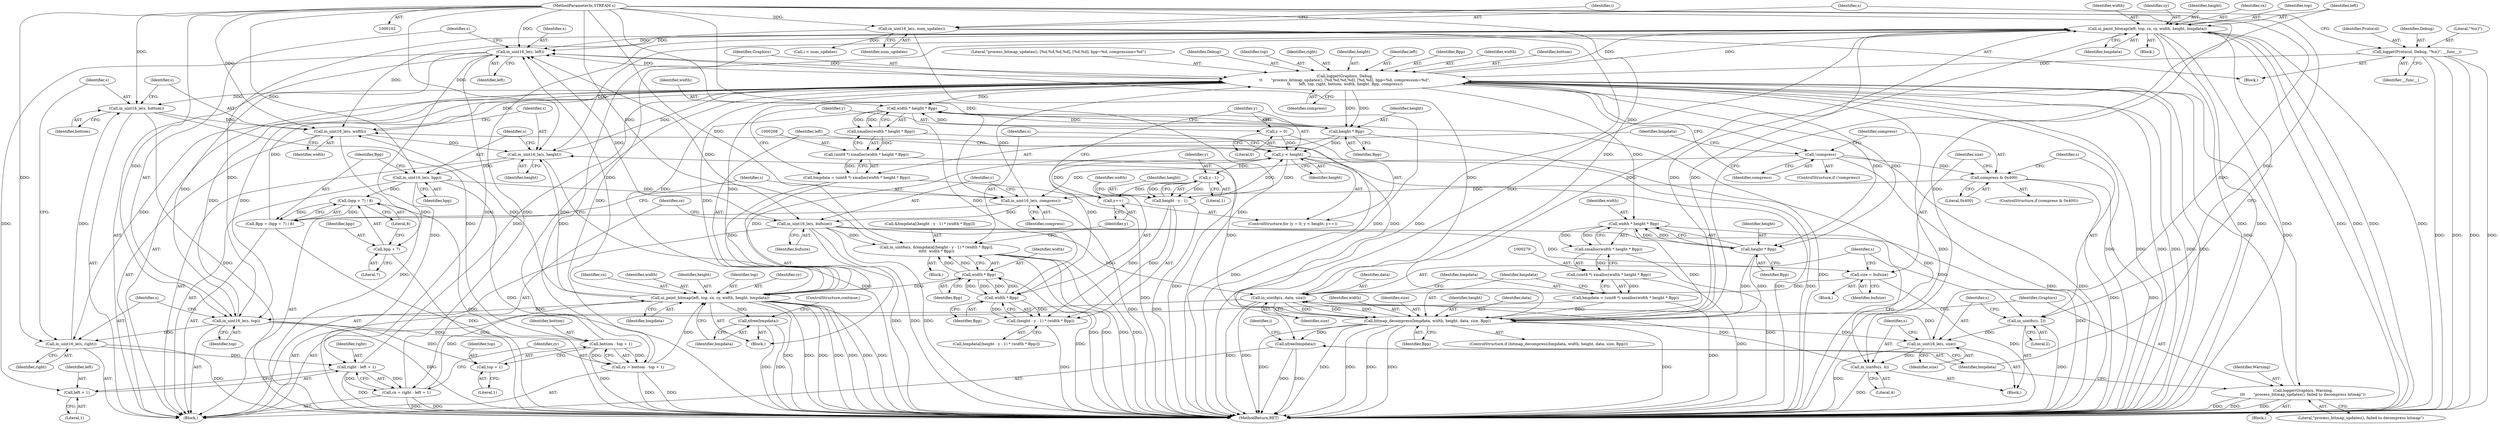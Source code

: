 digraph "1_rdesktop_4dca546d04321a610c1835010b5dad85163b65e1_7@pointer" {
"1000295" [label="(Call,ui_paint_bitmap(left, top, cx, cy, width, height, bmpdata))"];
"1000188" [label="(Call,logger(Graphics, Debug,\n\t\t       \"process_bitmap_updates(), [%d,%d,%d,%d], [%d,%d], bpp=%d, compression=%d\",\n\t\t       left, top, right, bottom, width, height, Bpp, compress))"];
"1000305" [label="(Call,logger(Graphics, Warning,\n\t\t\t       \"process_bitmap_updates(), failed to decompress bitmap\"))"];
"1000122" [label="(Call,logger(Protocol, Debug, \"%s()\", __func__))"];
"1000140" [label="(Call,in_uint16_le(s, left))"];
"1000171" [label="(Call,in_uint16_le(s, bufsize))"];
"1000168" [label="(Call,in_uint16_le(s, compress))"];
"1000158" [label="(Call,in_uint16_le(s, bpp))"];
"1000155" [label="(Call,in_uint16_le(s, height))"];
"1000152" [label="(Call,in_uint16_le(s, width))"];
"1000149" [label="(Call,in_uint16_le(s, bottom))"];
"1000146" [label="(Call,in_uint16_le(s, right))"];
"1000143" [label="(Call,in_uint16_le(s, top))"];
"1000103" [label="(MethodParameterIn,STREAM s)"];
"1000295" [label="(Call,ui_paint_bitmap(left, top, cx, cy, width, height, bmpdata))"];
"1000174" [label="(Call,cx = right - left + 1)"];
"1000176" [label="(Call,right - left + 1)"];
"1000181" [label="(Call,cy = bottom - top + 1)"];
"1000183" [label="(Call,bottom - top + 1)"];
"1000287" [label="(Call,bitmap_decompress(bmpdata, width, height, data, size, Bpp))"];
"1000276" [label="(Call,bmpdata = (uint8 *) xmalloc(width * height * Bpp))"];
"1000278" [label="(Call,(uint8 *) xmalloc(width * height * Bpp))"];
"1000280" [label="(Call,xmalloc(width * height * Bpp))"];
"1000281" [label="(Call,width * height * Bpp)"];
"1000283" [label="(Call,height * Bpp)"];
"1000272" [label="(Call,in_uint8p(s, data, size))"];
"1000269" [label="(Call,in_uint8s(s, 4))"];
"1000266" [label="(Call,in_uint16_le(s, size))"];
"1000263" [label="(Call,in_uint8s(s, 2))"];
"1000258" [label="(Call,size = bufsize)"];
"1000242" [label="(Call,ui_paint_bitmap(left, top, cx, cy, width, height, bmpdata))"];
"1000239" [label="(Call,width * Bpp)"];
"1000236" [label="(Call,width * Bpp)"];
"1000210" [label="(Call,width * height * Bpp)"];
"1000212" [label="(Call,height * Bpp)"];
"1000219" [label="(Call,y < height)"];
"1000222" [label="(Call,y++)"];
"1000233" [label="(Call,y - 1)"];
"1000216" [label="(Call,y = 0)"];
"1000231" [label="(Call,height - y - 1)"];
"1000205" [label="(Call,bmpdata = (uint8 *) xmalloc(width * height * Bpp))"];
"1000207" [label="(Call,(uint8 *) xmalloc(width * height * Bpp))"];
"1000209" [label="(Call,xmalloc(width * height * Bpp))"];
"1000254" [label="(Call,compress & 0x400)"];
"1000201" [label="(Call,!compress)"];
"1000225" [label="(Call,in_uint8a(s, &bmpdata[(height - y - 1) * (width * Bpp)],\n\t\t\t\t\t  width * Bpp))"];
"1000127" [label="(Call,in_uint16_le(s, num_updates))"];
"1000161" [label="(Call,Bpp = (bpp + 7) / 8)"];
"1000163" [label="(Call,(bpp + 7) / 8)"];
"1000309" [label="(Call,xfree(bmpdata))"];
"1000250" [label="(Call,xfree(bmpdata))"];
"1000230" [label="(Call,(height - y - 1) * (width * Bpp))"];
"1000164" [label="(Call,bpp + 7)"];
"1000185" [label="(Call,top + 1)"];
"1000178" [label="(Call,left + 1)"];
"1000205" [label="(Call,bmpdata = (uint8 *) xmalloc(width * height * Bpp))"];
"1000142" [label="(Identifier,left)"];
"1000287" [label="(Call,bitmap_decompress(bmpdata, width, height, data, size, Bpp))"];
"1000148" [label="(Identifier,right)"];
"1000195" [label="(Identifier,bottom)"];
"1000227" [label="(Call,&bmpdata[(height - y - 1) * (width * Bpp)])"];
"1000217" [label="(Identifier,y)"];
"1000185" [label="(Call,top + 1)"];
"1000155" [label="(Call,in_uint16_le(s, height))"];
"1000169" [label="(Identifier,s)"];
"1000294" [label="(Block,)"];
"1000293" [label="(Identifier,Bpp)"];
"1000218" [label="(Literal,0)"];
"1000307" [label="(Identifier,Warning)"];
"1000152" [label="(Call,in_uint16_le(s, width))"];
"1000259" [label="(Identifier,size)"];
"1000284" [label="(Identifier,height)"];
"1000219" [label="(Call,y < height)"];
"1000161" [label="(Call,Bpp = (bpp + 7) / 8)"];
"1000240" [label="(Identifier,width)"];
"1000186" [label="(Identifier,top)"];
"1000177" [label="(Identifier,right)"];
"1000276" [label="(Call,bmpdata = (uint8 *) xmalloc(width * height * Bpp))"];
"1000305" [label="(Call,logger(Graphics, Warning,\n\t\t\t       \"process_bitmap_updates(), failed to decompress bitmap\"))"];
"1000281" [label="(Call,width * height * Bpp)"];
"1000295" [label="(Call,ui_paint_bitmap(left, top, cx, cy, width, height, bmpdata))"];
"1000272" [label="(Call,in_uint8p(s, data, size))"];
"1000290" [label="(Identifier,height)"];
"1000248" [label="(Identifier,height)"];
"1000207" [label="(Call,(uint8 *) xmalloc(width * height * Bpp))"];
"1000291" [label="(Identifier,data)"];
"1000273" [label="(Identifier,s)"];
"1000191" [label="(Literal,\"process_bitmap_updates(), [%d,%d,%d,%d], [%d,%d], bpp=%d, compression=%d\")"];
"1000103" [label="(MethodParameterIn,STREAM s)"];
"1000124" [label="(Identifier,Debug)"];
"1000147" [label="(Identifier,s)"];
"1000167" [label="(Literal,8)"];
"1000157" [label="(Identifier,height)"];
"1000251" [label="(Identifier,bmpdata)"];
"1000172" [label="(Identifier,s)"];
"1000300" [label="(Identifier,width)"];
"1000154" [label="(Identifier,width)"];
"1000190" [label="(Identifier,Debug)"];
"1000254" [label="(Call,compress & 0x400)"];
"1000193" [label="(Identifier,top)"];
"1000176" [label="(Call,right - left + 1)"];
"1000182" [label="(Identifier,cy)"];
"1000203" [label="(Block,)"];
"1000253" [label="(ControlStructure,if (compress & 0x400))"];
"1000296" [label="(Identifier,left)"];
"1000236" [label="(Call,width * Bpp)"];
"1000211" [label="(Identifier,width)"];
"1000139" [label="(Block,)"];
"1000171" [label="(Call,in_uint16_le(s, bufsize))"];
"1000225" [label="(Call,in_uint8a(s, &bmpdata[(height - y - 1) * (width * Bpp)],\n\t\t\t\t\t  width * Bpp))"];
"1000162" [label="(Identifier,Bpp)"];
"1000187" [label="(Literal,1)"];
"1000200" [label="(ControlStructure,if (!compress))"];
"1000299" [label="(Identifier,cy)"];
"1000267" [label="(Identifier,s)"];
"1000285" [label="(Identifier,Bpp)"];
"1000104" [label="(Block,)"];
"1000288" [label="(Identifier,bmpdata)"];
"1000153" [label="(Identifier,s)"];
"1000250" [label="(Call,xfree(bmpdata))"];
"1000150" [label="(Identifier,s)"];
"1000160" [label="(Identifier,bpp)"];
"1000164" [label="(Call,bpp + 7)"];
"1000232" [label="(Identifier,height)"];
"1000238" [label="(Identifier,Bpp)"];
"1000222" [label="(Call,y++)"];
"1000221" [label="(Identifier,height)"];
"1000165" [label="(Identifier,bpp)"];
"1000199" [label="(Identifier,compress)"];
"1000146" [label="(Call,in_uint16_le(s, right))"];
"1000255" [label="(Identifier,compress)"];
"1000194" [label="(Identifier,right)"];
"1000129" [label="(Identifier,num_updates)"];
"1000188" [label="(Call,logger(Graphics, Debug,\n\t\t       \"process_bitmap_updates(), [%d,%d,%d,%d], [%d,%d], bpp=%d, compression=%d\",\n\t\t       left, top, right, bottom, width, height, Bpp, compress))"];
"1000197" [label="(Identifier,height)"];
"1000168" [label="(Call,in_uint16_le(s, compress))"];
"1000128" [label="(Identifier,s)"];
"1000268" [label="(Identifier,size)"];
"1000306" [label="(Identifier,Graphics)"];
"1000274" [label="(Identifier,data)"];
"1000280" [label="(Call,xmalloc(width * height * Bpp))"];
"1000234" [label="(Identifier,y)"];
"1000249" [label="(Identifier,bmpdata)"];
"1000122" [label="(Call,logger(Protocol, Debug, \"%s()\", __func__))"];
"1000301" [label="(Identifier,height)"];
"1000298" [label="(Identifier,cx)"];
"1000226" [label="(Identifier,s)"];
"1000170" [label="(Identifier,compress)"];
"1000233" [label="(Call,y - 1)"];
"1000206" [label="(Identifier,bmpdata)"];
"1000237" [label="(Identifier,width)"];
"1000159" [label="(Identifier,s)"];
"1000277" [label="(Identifier,bmpdata)"];
"1000192" [label="(Identifier,left)"];
"1000140" [label="(Call,in_uint16_le(s, left))"];
"1000241" [label="(Identifier,Bpp)"];
"1000257" [label="(Block,)"];
"1000209" [label="(Call,xmalloc(width * height * Bpp))"];
"1000145" [label="(Identifier,top)"];
"1000265" [label="(Literal,2)"];
"1000235" [label="(Literal,1)"];
"1000252" [label="(ControlStructure,continue;)"];
"1000181" [label="(Call,cy = bottom - top + 1)"];
"1000262" [label="(Block,)"];
"1000180" [label="(Literal,1)"];
"1000244" [label="(Identifier,top)"];
"1000125" [label="(Literal,\"%s()\")"];
"1000243" [label="(Identifier,left)"];
"1000173" [label="(Identifier,bufsize)"];
"1000127" [label="(Call,in_uint16_le(s, num_updates))"];
"1000215" [label="(ControlStructure,for (y = 0; y < height; y++))"];
"1000198" [label="(Identifier,Bpp)"];
"1000231" [label="(Call,height - y - 1)"];
"1000286" [label="(ControlStructure,if (bitmap_decompress(bmpdata, width, height, data, size, Bpp)))"];
"1000230" [label="(Call,(height - y - 1) * (width * Bpp))"];
"1000158" [label="(Call,in_uint16_le(s, bpp))"];
"1000210" [label="(Call,width * height * Bpp)"];
"1000297" [label="(Identifier,top)"];
"1000126" [label="(Identifier,__func__)"];
"1000214" [label="(Identifier,Bpp)"];
"1000282" [label="(Identifier,width)"];
"1000201" [label="(Call,!compress)"];
"1000220" [label="(Identifier,y)"];
"1000189" [label="(Identifier,Graphics)"];
"1000269" [label="(Call,in_uint8s(s, 4))"];
"1000260" [label="(Identifier,bufsize)"];
"1000228" [label="(Call,bmpdata[(height - y - 1) * (width * Bpp)])"];
"1000246" [label="(Identifier,cy)"];
"1000138" [label="(Identifier,i)"];
"1000309" [label="(Call,xfree(bmpdata))"];
"1000245" [label="(Identifier,cx)"];
"1000175" [label="(Identifier,cx)"];
"1000275" [label="(Identifier,size)"];
"1000149" [label="(Call,in_uint16_le(s, bottom))"];
"1000163" [label="(Call,(bpp + 7) / 8)"];
"1000278" [label="(Call,(uint8 *) xmalloc(width * height * Bpp))"];
"1000196" [label="(Identifier,width)"];
"1000256" [label="(Literal,0x400)"];
"1000302" [label="(Identifier,bmpdata)"];
"1000216" [label="(Call,y = 0)"];
"1000179" [label="(Identifier,left)"];
"1000271" [label="(Literal,4)"];
"1000224" [label="(Block,)"];
"1000174" [label="(Call,cx = right - left + 1)"];
"1000311" [label="(MethodReturn,RET)"];
"1000166" [label="(Literal,7)"];
"1000270" [label="(Identifier,s)"];
"1000202" [label="(Identifier,compress)"];
"1000239" [label="(Call,width * Bpp)"];
"1000178" [label="(Call,left + 1)"];
"1000213" [label="(Identifier,height)"];
"1000308" [label="(Literal,\"process_bitmap_updates(), failed to decompress bitmap\")"];
"1000151" [label="(Identifier,bottom)"];
"1000242" [label="(Call,ui_paint_bitmap(left, top, cx, cy, width, height, bmpdata))"];
"1000144" [label="(Identifier,s)"];
"1000143" [label="(Call,in_uint16_le(s, top))"];
"1000289" [label="(Identifier,width)"];
"1000264" [label="(Identifier,s)"];
"1000258" [label="(Call,size = bufsize)"];
"1000132" [label="(Identifier,i)"];
"1000212" [label="(Call,height * Bpp)"];
"1000292" [label="(Identifier,size)"];
"1000141" [label="(Identifier,s)"];
"1000310" [label="(Identifier,bmpdata)"];
"1000156" [label="(Identifier,s)"];
"1000304" [label="(Block,)"];
"1000247" [label="(Identifier,width)"];
"1000283" [label="(Call,height * Bpp)"];
"1000266" [label="(Call,in_uint16_le(s, size))"];
"1000123" [label="(Identifier,Protocol)"];
"1000263" [label="(Call,in_uint8s(s, 2))"];
"1000184" [label="(Identifier,bottom)"];
"1000223" [label="(Identifier,y)"];
"1000183" [label="(Call,bottom - top + 1)"];
"1000134" [label="(Call,i < num_updates)"];
"1000295" -> "1000294"  [label="AST: "];
"1000295" -> "1000302"  [label="CFG: "];
"1000296" -> "1000295"  [label="AST: "];
"1000297" -> "1000295"  [label="AST: "];
"1000298" -> "1000295"  [label="AST: "];
"1000299" -> "1000295"  [label="AST: "];
"1000300" -> "1000295"  [label="AST: "];
"1000301" -> "1000295"  [label="AST: "];
"1000302" -> "1000295"  [label="AST: "];
"1000310" -> "1000295"  [label="CFG: "];
"1000295" -> "1000311"  [label="DDG: "];
"1000295" -> "1000311"  [label="DDG: "];
"1000295" -> "1000311"  [label="DDG: "];
"1000295" -> "1000311"  [label="DDG: "];
"1000295" -> "1000311"  [label="DDG: "];
"1000295" -> "1000311"  [label="DDG: "];
"1000295" -> "1000311"  [label="DDG: "];
"1000295" -> "1000140"  [label="DDG: "];
"1000295" -> "1000143"  [label="DDG: "];
"1000295" -> "1000152"  [label="DDG: "];
"1000295" -> "1000155"  [label="DDG: "];
"1000188" -> "1000295"  [label="DDG: "];
"1000188" -> "1000295"  [label="DDG: "];
"1000174" -> "1000295"  [label="DDG: "];
"1000181" -> "1000295"  [label="DDG: "];
"1000287" -> "1000295"  [label="DDG: "];
"1000287" -> "1000295"  [label="DDG: "];
"1000287" -> "1000295"  [label="DDG: "];
"1000295" -> "1000309"  [label="DDG: "];
"1000188" -> "1000139"  [label="AST: "];
"1000188" -> "1000199"  [label="CFG: "];
"1000189" -> "1000188"  [label="AST: "];
"1000190" -> "1000188"  [label="AST: "];
"1000191" -> "1000188"  [label="AST: "];
"1000192" -> "1000188"  [label="AST: "];
"1000193" -> "1000188"  [label="AST: "];
"1000194" -> "1000188"  [label="AST: "];
"1000195" -> "1000188"  [label="AST: "];
"1000196" -> "1000188"  [label="AST: "];
"1000197" -> "1000188"  [label="AST: "];
"1000198" -> "1000188"  [label="AST: "];
"1000199" -> "1000188"  [label="AST: "];
"1000202" -> "1000188"  [label="CFG: "];
"1000188" -> "1000311"  [label="DDG: "];
"1000188" -> "1000311"  [label="DDG: "];
"1000188" -> "1000311"  [label="DDG: "];
"1000188" -> "1000311"  [label="DDG: "];
"1000188" -> "1000311"  [label="DDG: "];
"1000188" -> "1000311"  [label="DDG: "];
"1000188" -> "1000311"  [label="DDG: "];
"1000188" -> "1000140"  [label="DDG: "];
"1000188" -> "1000143"  [label="DDG: "];
"1000188" -> "1000146"  [label="DDG: "];
"1000188" -> "1000149"  [label="DDG: "];
"1000305" -> "1000188"  [label="DDG: "];
"1000122" -> "1000188"  [label="DDG: "];
"1000140" -> "1000188"  [label="DDG: "];
"1000143" -> "1000188"  [label="DDG: "];
"1000176" -> "1000188"  [label="DDG: "];
"1000183" -> "1000188"  [label="DDG: "];
"1000152" -> "1000188"  [label="DDG: "];
"1000155" -> "1000188"  [label="DDG: "];
"1000161" -> "1000188"  [label="DDG: "];
"1000168" -> "1000188"  [label="DDG: "];
"1000188" -> "1000201"  [label="DDG: "];
"1000188" -> "1000210"  [label="DDG: "];
"1000188" -> "1000212"  [label="DDG: "];
"1000188" -> "1000212"  [label="DDG: "];
"1000188" -> "1000242"  [label="DDG: "];
"1000188" -> "1000242"  [label="DDG: "];
"1000188" -> "1000281"  [label="DDG: "];
"1000188" -> "1000283"  [label="DDG: "];
"1000188" -> "1000283"  [label="DDG: "];
"1000188" -> "1000305"  [label="DDG: "];
"1000305" -> "1000304"  [label="AST: "];
"1000305" -> "1000308"  [label="CFG: "];
"1000306" -> "1000305"  [label="AST: "];
"1000307" -> "1000305"  [label="AST: "];
"1000308" -> "1000305"  [label="AST: "];
"1000310" -> "1000305"  [label="CFG: "];
"1000305" -> "1000311"  [label="DDG: "];
"1000305" -> "1000311"  [label="DDG: "];
"1000305" -> "1000311"  [label="DDG: "];
"1000122" -> "1000104"  [label="AST: "];
"1000122" -> "1000126"  [label="CFG: "];
"1000123" -> "1000122"  [label="AST: "];
"1000124" -> "1000122"  [label="AST: "];
"1000125" -> "1000122"  [label="AST: "];
"1000126" -> "1000122"  [label="AST: "];
"1000128" -> "1000122"  [label="CFG: "];
"1000122" -> "1000311"  [label="DDG: "];
"1000122" -> "1000311"  [label="DDG: "];
"1000122" -> "1000311"  [label="DDG: "];
"1000122" -> "1000311"  [label="DDG: "];
"1000140" -> "1000139"  [label="AST: "];
"1000140" -> "1000142"  [label="CFG: "];
"1000141" -> "1000140"  [label="AST: "];
"1000142" -> "1000140"  [label="AST: "];
"1000144" -> "1000140"  [label="CFG: "];
"1000140" -> "1000311"  [label="DDG: "];
"1000171" -> "1000140"  [label="DDG: "];
"1000225" -> "1000140"  [label="DDG: "];
"1000272" -> "1000140"  [label="DDG: "];
"1000127" -> "1000140"  [label="DDG: "];
"1000103" -> "1000140"  [label="DDG: "];
"1000242" -> "1000140"  [label="DDG: "];
"1000140" -> "1000143"  [label="DDG: "];
"1000140" -> "1000176"  [label="DDG: "];
"1000140" -> "1000178"  [label="DDG: "];
"1000171" -> "1000139"  [label="AST: "];
"1000171" -> "1000173"  [label="CFG: "];
"1000172" -> "1000171"  [label="AST: "];
"1000173" -> "1000171"  [label="AST: "];
"1000175" -> "1000171"  [label="CFG: "];
"1000171" -> "1000311"  [label="DDG: "];
"1000171" -> "1000311"  [label="DDG: "];
"1000171" -> "1000311"  [label="DDG: "];
"1000168" -> "1000171"  [label="DDG: "];
"1000103" -> "1000171"  [label="DDG: "];
"1000171" -> "1000225"  [label="DDG: "];
"1000171" -> "1000258"  [label="DDG: "];
"1000171" -> "1000263"  [label="DDG: "];
"1000171" -> "1000272"  [label="DDG: "];
"1000168" -> "1000139"  [label="AST: "];
"1000168" -> "1000170"  [label="CFG: "];
"1000169" -> "1000168"  [label="AST: "];
"1000170" -> "1000168"  [label="AST: "];
"1000172" -> "1000168"  [label="CFG: "];
"1000168" -> "1000311"  [label="DDG: "];
"1000158" -> "1000168"  [label="DDG: "];
"1000103" -> "1000168"  [label="DDG: "];
"1000254" -> "1000168"  [label="DDG: "];
"1000201" -> "1000168"  [label="DDG: "];
"1000158" -> "1000139"  [label="AST: "];
"1000158" -> "1000160"  [label="CFG: "];
"1000159" -> "1000158"  [label="AST: "];
"1000160" -> "1000158"  [label="AST: "];
"1000162" -> "1000158"  [label="CFG: "];
"1000158" -> "1000311"  [label="DDG: "];
"1000155" -> "1000158"  [label="DDG: "];
"1000103" -> "1000158"  [label="DDG: "];
"1000158" -> "1000163"  [label="DDG: "];
"1000158" -> "1000164"  [label="DDG: "];
"1000155" -> "1000139"  [label="AST: "];
"1000155" -> "1000157"  [label="CFG: "];
"1000156" -> "1000155"  [label="AST: "];
"1000157" -> "1000155"  [label="AST: "];
"1000159" -> "1000155"  [label="CFG: "];
"1000155" -> "1000311"  [label="DDG: "];
"1000152" -> "1000155"  [label="DDG: "];
"1000103" -> "1000155"  [label="DDG: "];
"1000242" -> "1000155"  [label="DDG: "];
"1000287" -> "1000155"  [label="DDG: "];
"1000152" -> "1000139"  [label="AST: "];
"1000152" -> "1000154"  [label="CFG: "];
"1000153" -> "1000152"  [label="AST: "];
"1000154" -> "1000152"  [label="AST: "];
"1000156" -> "1000152"  [label="CFG: "];
"1000152" -> "1000311"  [label="DDG: "];
"1000149" -> "1000152"  [label="DDG: "];
"1000103" -> "1000152"  [label="DDG: "];
"1000287" -> "1000152"  [label="DDG: "];
"1000242" -> "1000152"  [label="DDG: "];
"1000149" -> "1000139"  [label="AST: "];
"1000149" -> "1000151"  [label="CFG: "];
"1000150" -> "1000149"  [label="AST: "];
"1000151" -> "1000149"  [label="AST: "];
"1000153" -> "1000149"  [label="CFG: "];
"1000149" -> "1000311"  [label="DDG: "];
"1000146" -> "1000149"  [label="DDG: "];
"1000103" -> "1000149"  [label="DDG: "];
"1000149" -> "1000183"  [label="DDG: "];
"1000146" -> "1000139"  [label="AST: "];
"1000146" -> "1000148"  [label="CFG: "];
"1000147" -> "1000146"  [label="AST: "];
"1000148" -> "1000146"  [label="AST: "];
"1000150" -> "1000146"  [label="CFG: "];
"1000146" -> "1000311"  [label="DDG: "];
"1000143" -> "1000146"  [label="DDG: "];
"1000103" -> "1000146"  [label="DDG: "];
"1000146" -> "1000176"  [label="DDG: "];
"1000143" -> "1000139"  [label="AST: "];
"1000143" -> "1000145"  [label="CFG: "];
"1000144" -> "1000143"  [label="AST: "];
"1000145" -> "1000143"  [label="AST: "];
"1000147" -> "1000143"  [label="CFG: "];
"1000143" -> "1000311"  [label="DDG: "];
"1000103" -> "1000143"  [label="DDG: "];
"1000242" -> "1000143"  [label="DDG: "];
"1000143" -> "1000183"  [label="DDG: "];
"1000143" -> "1000185"  [label="DDG: "];
"1000103" -> "1000102"  [label="AST: "];
"1000103" -> "1000311"  [label="DDG: "];
"1000103" -> "1000127"  [label="DDG: "];
"1000103" -> "1000225"  [label="DDG: "];
"1000103" -> "1000263"  [label="DDG: "];
"1000103" -> "1000266"  [label="DDG: "];
"1000103" -> "1000269"  [label="DDG: "];
"1000103" -> "1000272"  [label="DDG: "];
"1000174" -> "1000139"  [label="AST: "];
"1000174" -> "1000176"  [label="CFG: "];
"1000175" -> "1000174"  [label="AST: "];
"1000176" -> "1000174"  [label="AST: "];
"1000182" -> "1000174"  [label="CFG: "];
"1000174" -> "1000311"  [label="DDG: "];
"1000174" -> "1000311"  [label="DDG: "];
"1000176" -> "1000174"  [label="DDG: "];
"1000176" -> "1000174"  [label="DDG: "];
"1000174" -> "1000242"  [label="DDG: "];
"1000176" -> "1000178"  [label="CFG: "];
"1000177" -> "1000176"  [label="AST: "];
"1000178" -> "1000176"  [label="AST: "];
"1000176" -> "1000311"  [label="DDG: "];
"1000181" -> "1000139"  [label="AST: "];
"1000181" -> "1000183"  [label="CFG: "];
"1000182" -> "1000181"  [label="AST: "];
"1000183" -> "1000181"  [label="AST: "];
"1000189" -> "1000181"  [label="CFG: "];
"1000181" -> "1000311"  [label="DDG: "];
"1000181" -> "1000311"  [label="DDG: "];
"1000183" -> "1000181"  [label="DDG: "];
"1000183" -> "1000181"  [label="DDG: "];
"1000181" -> "1000242"  [label="DDG: "];
"1000183" -> "1000185"  [label="CFG: "];
"1000184" -> "1000183"  [label="AST: "];
"1000185" -> "1000183"  [label="AST: "];
"1000183" -> "1000311"  [label="DDG: "];
"1000287" -> "1000286"  [label="AST: "];
"1000287" -> "1000293"  [label="CFG: "];
"1000288" -> "1000287"  [label="AST: "];
"1000289" -> "1000287"  [label="AST: "];
"1000290" -> "1000287"  [label="AST: "];
"1000291" -> "1000287"  [label="AST: "];
"1000292" -> "1000287"  [label="AST: "];
"1000293" -> "1000287"  [label="AST: "];
"1000296" -> "1000287"  [label="CFG: "];
"1000306" -> "1000287"  [label="CFG: "];
"1000287" -> "1000311"  [label="DDG: "];
"1000287" -> "1000311"  [label="DDG: "];
"1000287" -> "1000311"  [label="DDG: "];
"1000287" -> "1000311"  [label="DDG: "];
"1000287" -> "1000311"  [label="DDG: "];
"1000287" -> "1000311"  [label="DDG: "];
"1000287" -> "1000266"  [label="DDG: "];
"1000287" -> "1000272"  [label="DDG: "];
"1000276" -> "1000287"  [label="DDG: "];
"1000281" -> "1000287"  [label="DDG: "];
"1000283" -> "1000287"  [label="DDG: "];
"1000283" -> "1000287"  [label="DDG: "];
"1000272" -> "1000287"  [label="DDG: "];
"1000272" -> "1000287"  [label="DDG: "];
"1000287" -> "1000309"  [label="DDG: "];
"1000276" -> "1000139"  [label="AST: "];
"1000276" -> "1000278"  [label="CFG: "];
"1000277" -> "1000276"  [label="AST: "];
"1000278" -> "1000276"  [label="AST: "];
"1000288" -> "1000276"  [label="CFG: "];
"1000276" -> "1000311"  [label="DDG: "];
"1000278" -> "1000276"  [label="DDG: "];
"1000278" -> "1000280"  [label="CFG: "];
"1000279" -> "1000278"  [label="AST: "];
"1000280" -> "1000278"  [label="AST: "];
"1000278" -> "1000311"  [label="DDG: "];
"1000280" -> "1000278"  [label="DDG: "];
"1000280" -> "1000281"  [label="CFG: "];
"1000281" -> "1000280"  [label="AST: "];
"1000280" -> "1000311"  [label="DDG: "];
"1000281" -> "1000280"  [label="DDG: "];
"1000281" -> "1000280"  [label="DDG: "];
"1000281" -> "1000283"  [label="CFG: "];
"1000282" -> "1000281"  [label="AST: "];
"1000283" -> "1000281"  [label="AST: "];
"1000281" -> "1000311"  [label="DDG: "];
"1000283" -> "1000281"  [label="DDG: "];
"1000283" -> "1000281"  [label="DDG: "];
"1000283" -> "1000285"  [label="CFG: "];
"1000284" -> "1000283"  [label="AST: "];
"1000285" -> "1000283"  [label="AST: "];
"1000272" -> "1000139"  [label="AST: "];
"1000272" -> "1000275"  [label="CFG: "];
"1000273" -> "1000272"  [label="AST: "];
"1000274" -> "1000272"  [label="AST: "];
"1000275" -> "1000272"  [label="AST: "];
"1000277" -> "1000272"  [label="CFG: "];
"1000272" -> "1000311"  [label="DDG: "];
"1000272" -> "1000311"  [label="DDG: "];
"1000269" -> "1000272"  [label="DDG: "];
"1000258" -> "1000272"  [label="DDG: "];
"1000266" -> "1000272"  [label="DDG: "];
"1000269" -> "1000262"  [label="AST: "];
"1000269" -> "1000271"  [label="CFG: "];
"1000270" -> "1000269"  [label="AST: "];
"1000271" -> "1000269"  [label="AST: "];
"1000273" -> "1000269"  [label="CFG: "];
"1000269" -> "1000311"  [label="DDG: "];
"1000266" -> "1000269"  [label="DDG: "];
"1000266" -> "1000262"  [label="AST: "];
"1000266" -> "1000268"  [label="CFG: "];
"1000267" -> "1000266"  [label="AST: "];
"1000268" -> "1000266"  [label="AST: "];
"1000270" -> "1000266"  [label="CFG: "];
"1000266" -> "1000311"  [label="DDG: "];
"1000263" -> "1000266"  [label="DDG: "];
"1000263" -> "1000262"  [label="AST: "];
"1000263" -> "1000265"  [label="CFG: "];
"1000264" -> "1000263"  [label="AST: "];
"1000265" -> "1000263"  [label="AST: "];
"1000267" -> "1000263"  [label="CFG: "];
"1000263" -> "1000311"  [label="DDG: "];
"1000258" -> "1000257"  [label="AST: "];
"1000258" -> "1000260"  [label="CFG: "];
"1000259" -> "1000258"  [label="AST: "];
"1000260" -> "1000258"  [label="AST: "];
"1000273" -> "1000258"  [label="CFG: "];
"1000258" -> "1000311"  [label="DDG: "];
"1000242" -> "1000203"  [label="AST: "];
"1000242" -> "1000249"  [label="CFG: "];
"1000243" -> "1000242"  [label="AST: "];
"1000244" -> "1000242"  [label="AST: "];
"1000245" -> "1000242"  [label="AST: "];
"1000246" -> "1000242"  [label="AST: "];
"1000247" -> "1000242"  [label="AST: "];
"1000248" -> "1000242"  [label="AST: "];
"1000249" -> "1000242"  [label="AST: "];
"1000251" -> "1000242"  [label="CFG: "];
"1000242" -> "1000311"  [label="DDG: "];
"1000242" -> "1000311"  [label="DDG: "];
"1000242" -> "1000311"  [label="DDG: "];
"1000242" -> "1000311"  [label="DDG: "];
"1000242" -> "1000311"  [label="DDG: "];
"1000242" -> "1000311"  [label="DDG: "];
"1000242" -> "1000311"  [label="DDG: "];
"1000239" -> "1000242"  [label="DDG: "];
"1000210" -> "1000242"  [label="DDG: "];
"1000219" -> "1000242"  [label="DDG: "];
"1000205" -> "1000242"  [label="DDG: "];
"1000242" -> "1000250"  [label="DDG: "];
"1000239" -> "1000225"  [label="AST: "];
"1000239" -> "1000241"  [label="CFG: "];
"1000240" -> "1000239"  [label="AST: "];
"1000241" -> "1000239"  [label="AST: "];
"1000225" -> "1000239"  [label="CFG: "];
"1000239" -> "1000311"  [label="DDG: "];
"1000239" -> "1000236"  [label="DDG: "];
"1000239" -> "1000236"  [label="DDG: "];
"1000239" -> "1000225"  [label="DDG: "];
"1000239" -> "1000225"  [label="DDG: "];
"1000236" -> "1000239"  [label="DDG: "];
"1000236" -> "1000239"  [label="DDG: "];
"1000236" -> "1000230"  [label="AST: "];
"1000236" -> "1000238"  [label="CFG: "];
"1000237" -> "1000236"  [label="AST: "];
"1000238" -> "1000236"  [label="AST: "];
"1000230" -> "1000236"  [label="CFG: "];
"1000236" -> "1000230"  [label="DDG: "];
"1000236" -> "1000230"  [label="DDG: "];
"1000210" -> "1000236"  [label="DDG: "];
"1000212" -> "1000236"  [label="DDG: "];
"1000210" -> "1000209"  [label="AST: "];
"1000210" -> "1000212"  [label="CFG: "];
"1000211" -> "1000210"  [label="AST: "];
"1000212" -> "1000210"  [label="AST: "];
"1000209" -> "1000210"  [label="CFG: "];
"1000210" -> "1000311"  [label="DDG: "];
"1000210" -> "1000209"  [label="DDG: "];
"1000210" -> "1000209"  [label="DDG: "];
"1000212" -> "1000210"  [label="DDG: "];
"1000212" -> "1000210"  [label="DDG: "];
"1000212" -> "1000214"  [label="CFG: "];
"1000213" -> "1000212"  [label="AST: "];
"1000214" -> "1000212"  [label="AST: "];
"1000212" -> "1000311"  [label="DDG: "];
"1000212" -> "1000219"  [label="DDG: "];
"1000219" -> "1000215"  [label="AST: "];
"1000219" -> "1000221"  [label="CFG: "];
"1000220" -> "1000219"  [label="AST: "];
"1000221" -> "1000219"  [label="AST: "];
"1000226" -> "1000219"  [label="CFG: "];
"1000243" -> "1000219"  [label="CFG: "];
"1000219" -> "1000311"  [label="DDG: "];
"1000219" -> "1000311"  [label="DDG: "];
"1000222" -> "1000219"  [label="DDG: "];
"1000216" -> "1000219"  [label="DDG: "];
"1000231" -> "1000219"  [label="DDG: "];
"1000219" -> "1000231"  [label="DDG: "];
"1000219" -> "1000233"  [label="DDG: "];
"1000222" -> "1000215"  [label="AST: "];
"1000222" -> "1000223"  [label="CFG: "];
"1000223" -> "1000222"  [label="AST: "];
"1000220" -> "1000222"  [label="CFG: "];
"1000233" -> "1000222"  [label="DDG: "];
"1000233" -> "1000231"  [label="AST: "];
"1000233" -> "1000235"  [label="CFG: "];
"1000234" -> "1000233"  [label="AST: "];
"1000235" -> "1000233"  [label="AST: "];
"1000231" -> "1000233"  [label="CFG: "];
"1000233" -> "1000231"  [label="DDG: "];
"1000233" -> "1000231"  [label="DDG: "];
"1000216" -> "1000215"  [label="AST: "];
"1000216" -> "1000218"  [label="CFG: "];
"1000217" -> "1000216"  [label="AST: "];
"1000218" -> "1000216"  [label="AST: "];
"1000220" -> "1000216"  [label="CFG: "];
"1000231" -> "1000230"  [label="AST: "];
"1000232" -> "1000231"  [label="AST: "];
"1000237" -> "1000231"  [label="CFG: "];
"1000231" -> "1000311"  [label="DDG: "];
"1000231" -> "1000230"  [label="DDG: "];
"1000231" -> "1000230"  [label="DDG: "];
"1000205" -> "1000203"  [label="AST: "];
"1000205" -> "1000207"  [label="CFG: "];
"1000206" -> "1000205"  [label="AST: "];
"1000207" -> "1000205"  [label="AST: "];
"1000217" -> "1000205"  [label="CFG: "];
"1000205" -> "1000311"  [label="DDG: "];
"1000207" -> "1000205"  [label="DDG: "];
"1000207" -> "1000209"  [label="CFG: "];
"1000208" -> "1000207"  [label="AST: "];
"1000209" -> "1000207"  [label="AST: "];
"1000207" -> "1000311"  [label="DDG: "];
"1000209" -> "1000207"  [label="DDG: "];
"1000209" -> "1000311"  [label="DDG: "];
"1000254" -> "1000253"  [label="AST: "];
"1000254" -> "1000256"  [label="CFG: "];
"1000255" -> "1000254"  [label="AST: "];
"1000256" -> "1000254"  [label="AST: "];
"1000259" -> "1000254"  [label="CFG: "];
"1000264" -> "1000254"  [label="CFG: "];
"1000254" -> "1000311"  [label="DDG: "];
"1000254" -> "1000311"  [label="DDG: "];
"1000201" -> "1000254"  [label="DDG: "];
"1000201" -> "1000200"  [label="AST: "];
"1000201" -> "1000202"  [label="CFG: "];
"1000202" -> "1000201"  [label="AST: "];
"1000206" -> "1000201"  [label="CFG: "];
"1000255" -> "1000201"  [label="CFG: "];
"1000201" -> "1000311"  [label="DDG: "];
"1000201" -> "1000311"  [label="DDG: "];
"1000225" -> "1000224"  [label="AST: "];
"1000226" -> "1000225"  [label="AST: "];
"1000227" -> "1000225"  [label="AST: "];
"1000223" -> "1000225"  [label="CFG: "];
"1000225" -> "1000311"  [label="DDG: "];
"1000225" -> "1000311"  [label="DDG: "];
"1000225" -> "1000311"  [label="DDG: "];
"1000225" -> "1000311"  [label="DDG: "];
"1000127" -> "1000104"  [label="AST: "];
"1000127" -> "1000129"  [label="CFG: "];
"1000128" -> "1000127"  [label="AST: "];
"1000129" -> "1000127"  [label="AST: "];
"1000132" -> "1000127"  [label="CFG: "];
"1000127" -> "1000311"  [label="DDG: "];
"1000127" -> "1000311"  [label="DDG: "];
"1000127" -> "1000134"  [label="DDG: "];
"1000161" -> "1000139"  [label="AST: "];
"1000161" -> "1000163"  [label="CFG: "];
"1000162" -> "1000161"  [label="AST: "];
"1000163" -> "1000161"  [label="AST: "];
"1000169" -> "1000161"  [label="CFG: "];
"1000161" -> "1000311"  [label="DDG: "];
"1000163" -> "1000161"  [label="DDG: "];
"1000163" -> "1000161"  [label="DDG: "];
"1000163" -> "1000167"  [label="CFG: "];
"1000164" -> "1000163"  [label="AST: "];
"1000167" -> "1000163"  [label="AST: "];
"1000163" -> "1000311"  [label="DDG: "];
"1000309" -> "1000139"  [label="AST: "];
"1000309" -> "1000310"  [label="CFG: "];
"1000310" -> "1000309"  [label="AST: "];
"1000138" -> "1000309"  [label="CFG: "];
"1000309" -> "1000311"  [label="DDG: "];
"1000309" -> "1000311"  [label="DDG: "];
"1000250" -> "1000203"  [label="AST: "];
"1000250" -> "1000251"  [label="CFG: "];
"1000251" -> "1000250"  [label="AST: "];
"1000252" -> "1000250"  [label="CFG: "];
"1000250" -> "1000311"  [label="DDG: "];
"1000250" -> "1000311"  [label="DDG: "];
"1000230" -> "1000228"  [label="AST: "];
"1000228" -> "1000230"  [label="CFG: "];
"1000230" -> "1000311"  [label="DDG: "];
"1000164" -> "1000166"  [label="CFG: "];
"1000165" -> "1000164"  [label="AST: "];
"1000166" -> "1000164"  [label="AST: "];
"1000167" -> "1000164"  [label="CFG: "];
"1000164" -> "1000311"  [label="DDG: "];
"1000185" -> "1000187"  [label="CFG: "];
"1000186" -> "1000185"  [label="AST: "];
"1000187" -> "1000185"  [label="AST: "];
"1000178" -> "1000180"  [label="CFG: "];
"1000179" -> "1000178"  [label="AST: "];
"1000180" -> "1000178"  [label="AST: "];
}
